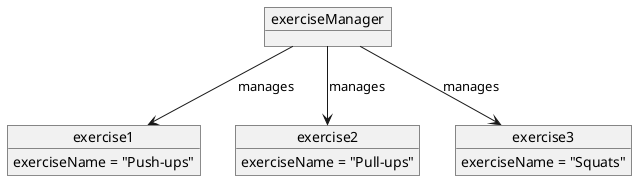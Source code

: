 @startuml
object exerciseManager

object exercise1 {
  exerciseName = "Push-ups"
}

object exercise2 {
  exerciseName = "Pull-ups"
}

object exercise3 {
  exerciseName = "Squats"
}

exerciseManager --> exercise1 : manages
exerciseManager --> exercise2 : manages
exerciseManager --> exercise3 : manages

@enduml